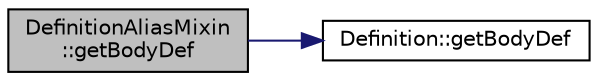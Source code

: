 digraph "DefinitionAliasMixin::getBodyDef"
{
 // LATEX_PDF_SIZE
  edge [fontname="Helvetica",fontsize="10",labelfontname="Helvetica",labelfontsize="10"];
  node [fontname="Helvetica",fontsize="10",shape=record];
  rankdir="LR";
  Node1 [label="DefinitionAliasMixin\l::getBodyDef",height=0.2,width=0.4,color="black", fillcolor="grey75", style="filled", fontcolor="black",tooltip=" "];
  Node1 -> Node2 [color="midnightblue",fontsize="10",style="solid",fontname="Helvetica"];
  Node2 [label="Definition::getBodyDef",height=0.2,width=0.4,color="black", fillcolor="white", style="filled",URL="$classDefinition.html#a7ea253be90981d4a6f0cfdb6dff1d2fd",tooltip=" "];
}
